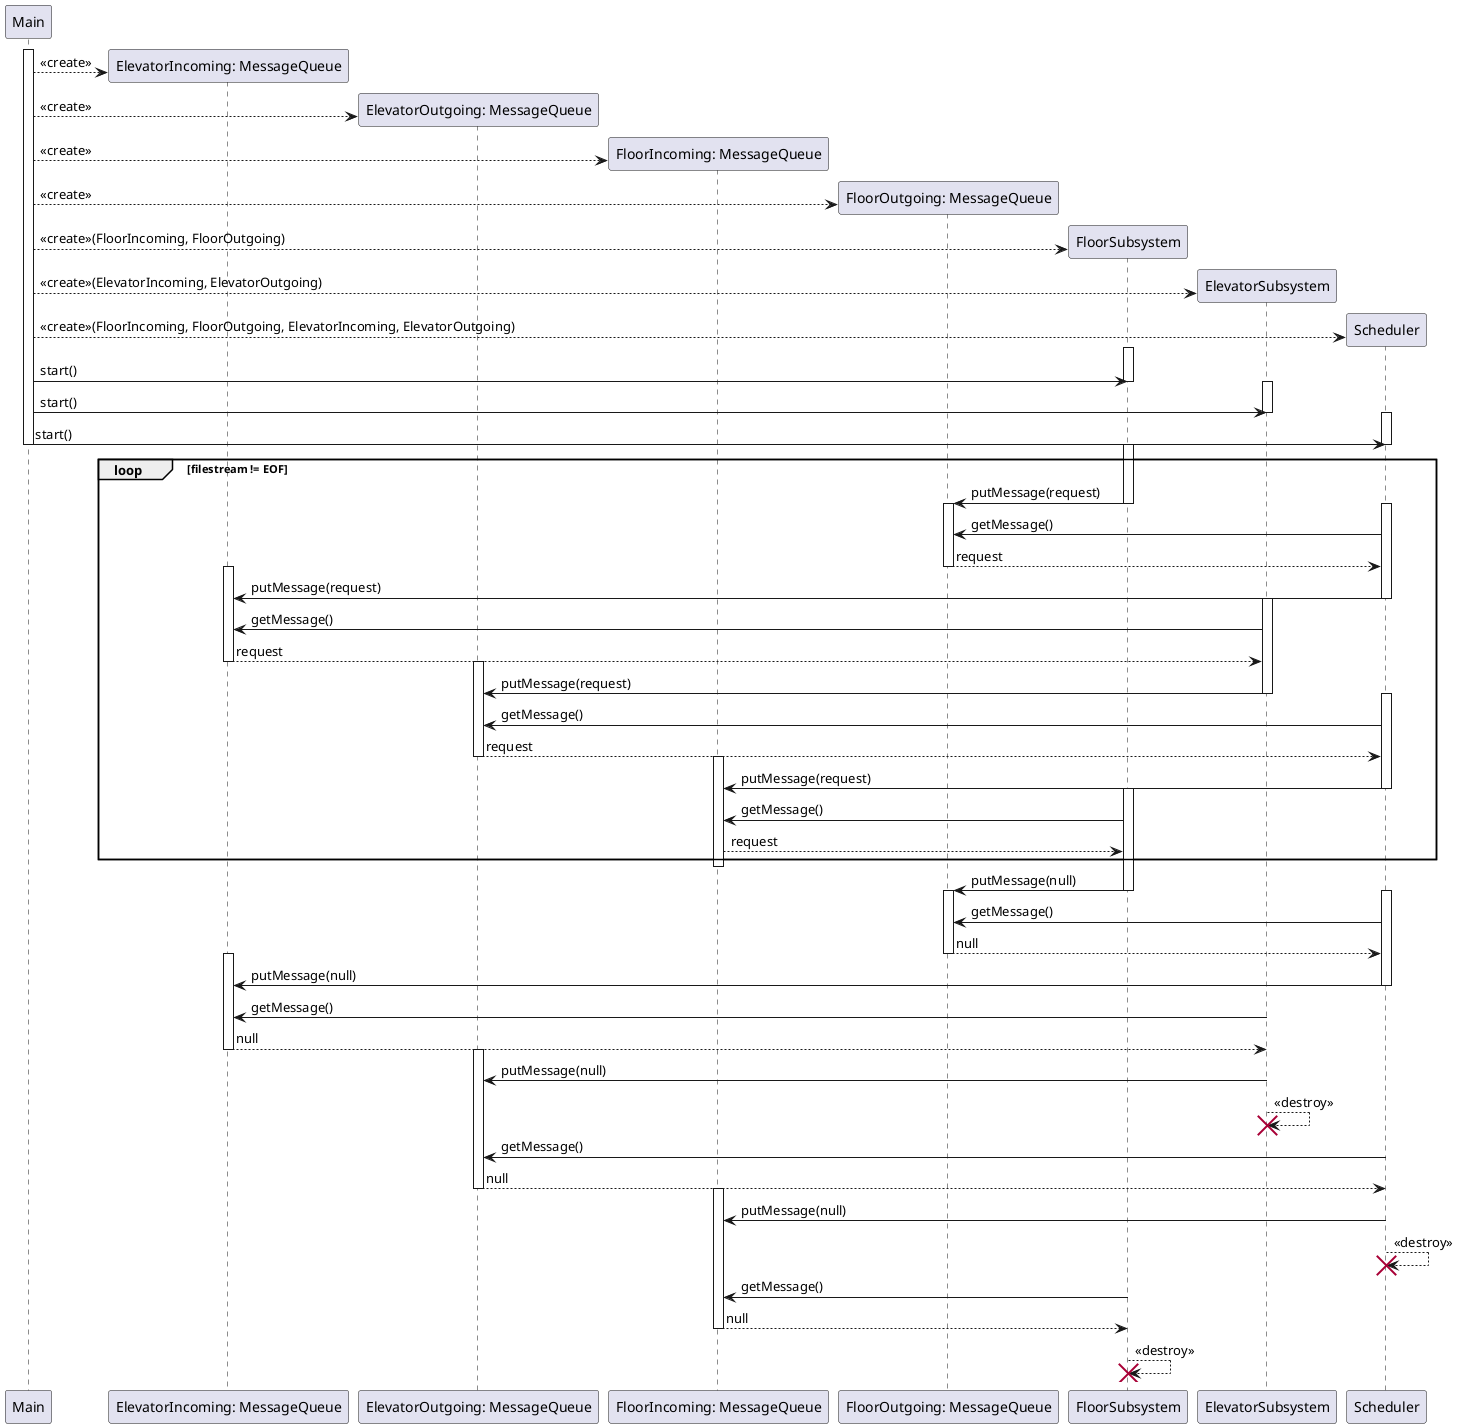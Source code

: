 @startuml
'autonumber

participant Main

activate Main
create "ElevatorIncoming: MessageQueue" as ElevatorIncoming
Main --> ElevatorIncoming: <<create>>
create "ElevatorOutgoing: MessageQueue" as ElevatorOutgoing
Main --> ElevatorOutgoing: <<create>>
create "FloorIncoming: MessageQueue" as FloorIncoming
Main --> FloorIncoming: <<create>>
create "FloorOutgoing: MessageQueue" as FloorOutgoing
Main --> FloorOutgoing: <<create>>

create FloorSubsystem
Main --> FloorSubsystem: <<create>>(FloorIncoming, FloorOutgoing)
create ElevatorSubsystem
Main --> ElevatorSubsystem: <<create>>(ElevatorIncoming, ElevatorOutgoing)
create Scheduler
Main --> Scheduler: <<create>>(FloorIncoming, FloorOutgoing, ElevatorIncoming, ElevatorOutgoing)

activate FloorSubsystem
Main -> FloorSubsystem: start()
deactivate FloorSubsystem
activate ElevatorSubsystem
Main -> ElevatorSubsystem: start()
deactivate ElevatorSubsystem
activate Scheduler
Main -> Scheduler: start()
deactivate Scheduler

deactivate Main

loop filestream != EOF

    ' FloorSubsystem produces a request
    activate FloorSubsystem
    FloorSubsystem -> FloorOutgoing: putMessage(request)
    deactivate FloorSubsystem

    ' Scheduler gets request
    activate Scheduler
    activate FloorOutgoing
    Scheduler -> FloorOutgoing: getMessage()
    FloorOutgoing --> Scheduler: request
    deactivate FloorOutgoing

    ' Scheduler forwards request to elevator subsystem
    activate ElevatorIncoming
    Scheduler -> ElevatorIncoming: putMessage(request)
    deactivate Scheduler

    ' Elevator subsystem echoes request back to its outgoing
    activate ElevatorSubsystem
    ElevatorSubsystem -> ElevatorIncoming: getMessage()
    ElevatorIncoming --> ElevatorSubsystem: request
    deactivate ElevatorIncoming
    activate ElevatorOutgoing
    ElevatorSubsystem -> ElevatorOutgoing: putMessage(request)
    deactivate ElevatorSubsystem

    ' Scheduler forwards elevator outgoing back to floor
    activate Scheduler
    Scheduler -> ElevatorOutgoing: getMessage()
    ElevatorOutgoing --> Scheduler: request
    deactivate ElevatorOutgoing
    activate FloorIncoming
    Scheduler -> FloorIncoming: putMessage(request)
    deactivate Scheduler

    ' Floor reads message
    activate FloorSubsystem
    FloorSubsystem -> FloorIncoming: getMessage()
    FloorIncoming --> FloorSubsystem: request
end

    ' FloorSubsystem signals kill message
    deactivate FloorIncoming
    FloorSubsystem -> FloorOutgoing: putMessage(null)
    deactivate FloorSubsystem
    activate FloorOutgoing

    ' Scheduler forwards kill message to elevator
    activate Scheduler
    Scheduler -> FloorOutgoing: getMessage()
    FloorOutgoing --> Scheduler: null
    deactivate FloorOutgoing
    activate ElevatorIncoming
    Scheduler -> ElevatorIncoming: putMessage(null)
    deactivate Scheduler

    ' Elevator kills itself
    ElevatorSubsystem -> ElevatorIncoming: getMessage()
    ElevatorIncoming --> ElevatorSubsystem: null
    deactivate ElevatorIncoming
    activate ElevatorOutgoing
    ElevatorSubsystem -> ElevatorOutgoing: putMessage(null)
    ElevatorSubsystem --> ElevatorSubsystem: <<destroy>>
    destroy ElevatorSubsystem

    ' Scheduler receives self-destruct
    Scheduler -> ElevatorOutgoing: getMessage()
    ElevatorOutgoing --> Scheduler: null
    deactivate ElevatorOutgoing
    activate FloorIncoming
    Scheduler -> FloorIncoming: putMessage(null)
    Scheduler --> Scheduler: <<destroy>>
    destroy Scheduler

    ' Floor receives self-destruct
    FloorSubsystem -> FloorIncoming: getMessage()
    FloorIncoming --> FloorSubsystem: null
    deactivate FloorIncoming
    FloorSubsystem --> FloorSubsystem: <<destroy>>
    destroy FloorSubsystem

@enduml
